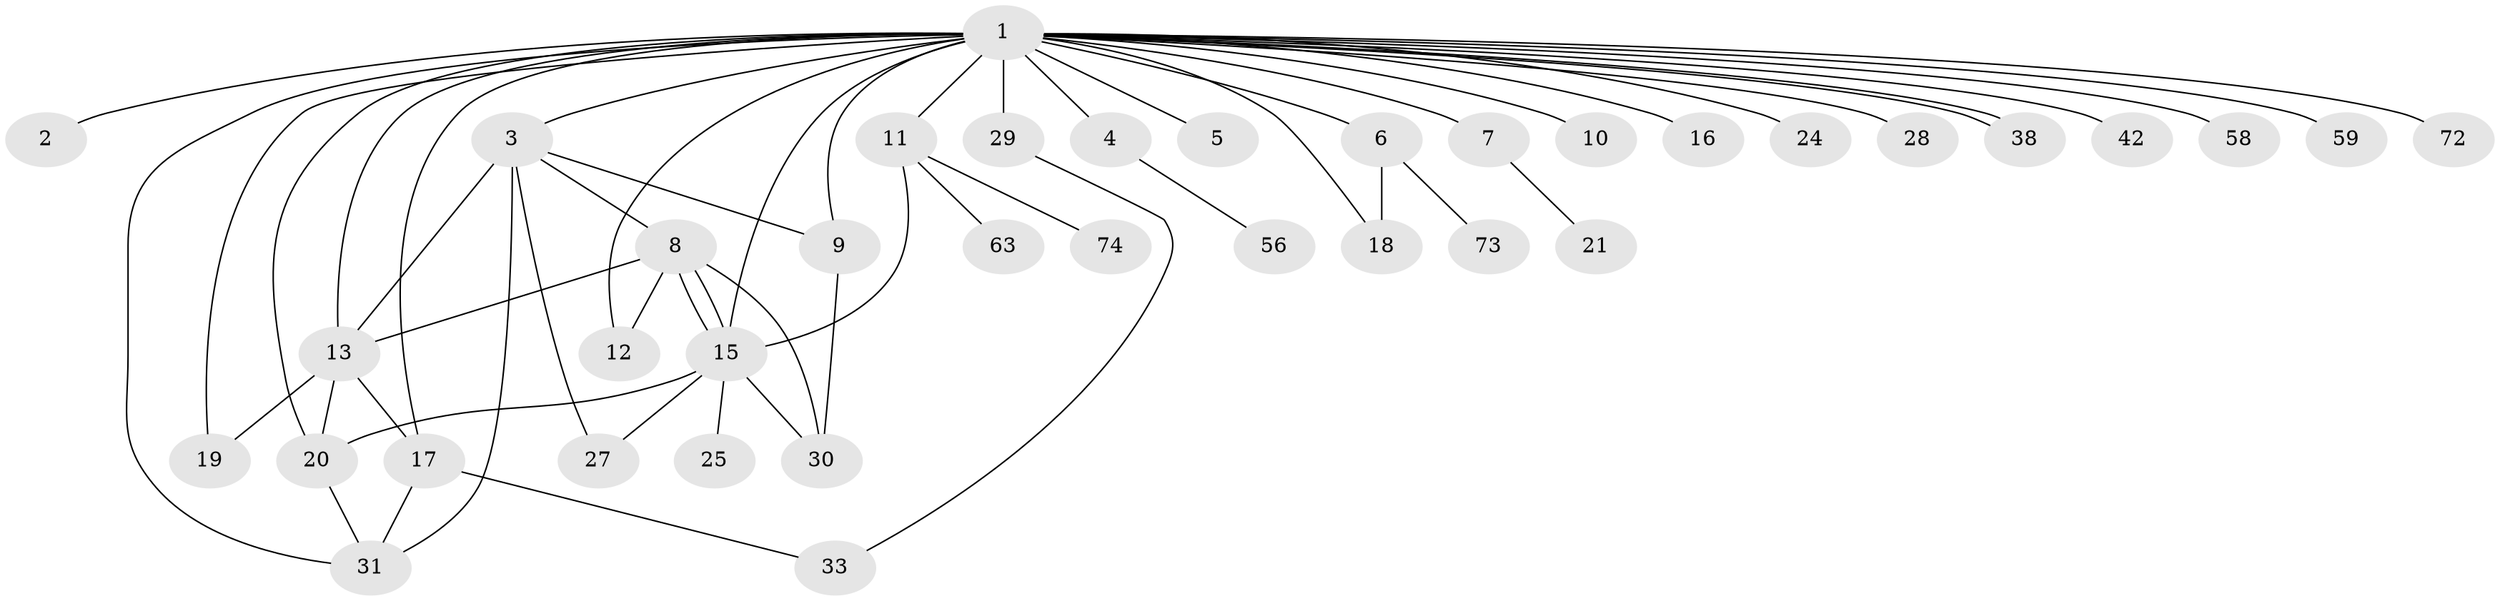 // original degree distribution, {32: 0.013333333333333334, 1: 0.41333333333333333, 7: 0.02666666666666667, 2: 0.26666666666666666, 3: 0.16, 6: 0.04, 5: 0.04, 8: 0.013333333333333334, 4: 0.02666666666666667}
// Generated by graph-tools (version 1.1) at 2025/14/03/09/25 04:14:33]
// undirected, 37 vertices, 56 edges
graph export_dot {
graph [start="1"]
  node [color=gray90,style=filled];
  1;
  2;
  3;
  4;
  5;
  6;
  7 [super="+22"];
  8 [super="+36"];
  9 [super="+23+61+14"];
  10 [super="+39"];
  11 [super="+40"];
  12 [super="+26"];
  13 [super="+70+68+54+32+35"];
  15;
  16;
  17 [super="+34+60"];
  18;
  19 [super="+50"];
  20 [super="+41+37+43+57"];
  21;
  24 [super="+46"];
  25;
  27;
  28 [super="+62"];
  29 [super="+48+47"];
  30 [super="+45"];
  31 [super="+49"];
  33 [super="+44"];
  38;
  42;
  56;
  58 [super="+69"];
  59;
  63;
  72;
  73;
  74;
  1 -- 2;
  1 -- 3;
  1 -- 4;
  1 -- 5;
  1 -- 6;
  1 -- 7;
  1 -- 9 [weight=2];
  1 -- 10;
  1 -- 11 [weight=2];
  1 -- 12;
  1 -- 15;
  1 -- 16;
  1 -- 18;
  1 -- 19;
  1 -- 24;
  1 -- 28;
  1 -- 29 [weight=2];
  1 -- 31;
  1 -- 38;
  1 -- 38;
  1 -- 42;
  1 -- 58;
  1 -- 59;
  1 -- 72;
  1 -- 13 [weight=2];
  1 -- 17 [weight=2];
  1 -- 20;
  3 -- 8;
  3 -- 9;
  3 -- 13 [weight=2];
  3 -- 27;
  3 -- 31;
  4 -- 56;
  6 -- 18;
  6 -- 73;
  7 -- 21;
  8 -- 15;
  8 -- 15;
  8 -- 13;
  8 -- 30;
  8 -- 12;
  9 -- 30;
  11 -- 15;
  11 -- 74;
  11 -- 63;
  13 -- 17;
  13 -- 19;
  13 -- 20;
  15 -- 20;
  15 -- 25;
  15 -- 27;
  15 -- 30;
  17 -- 31;
  17 -- 33;
  20 -- 31;
  29 -- 33;
}
